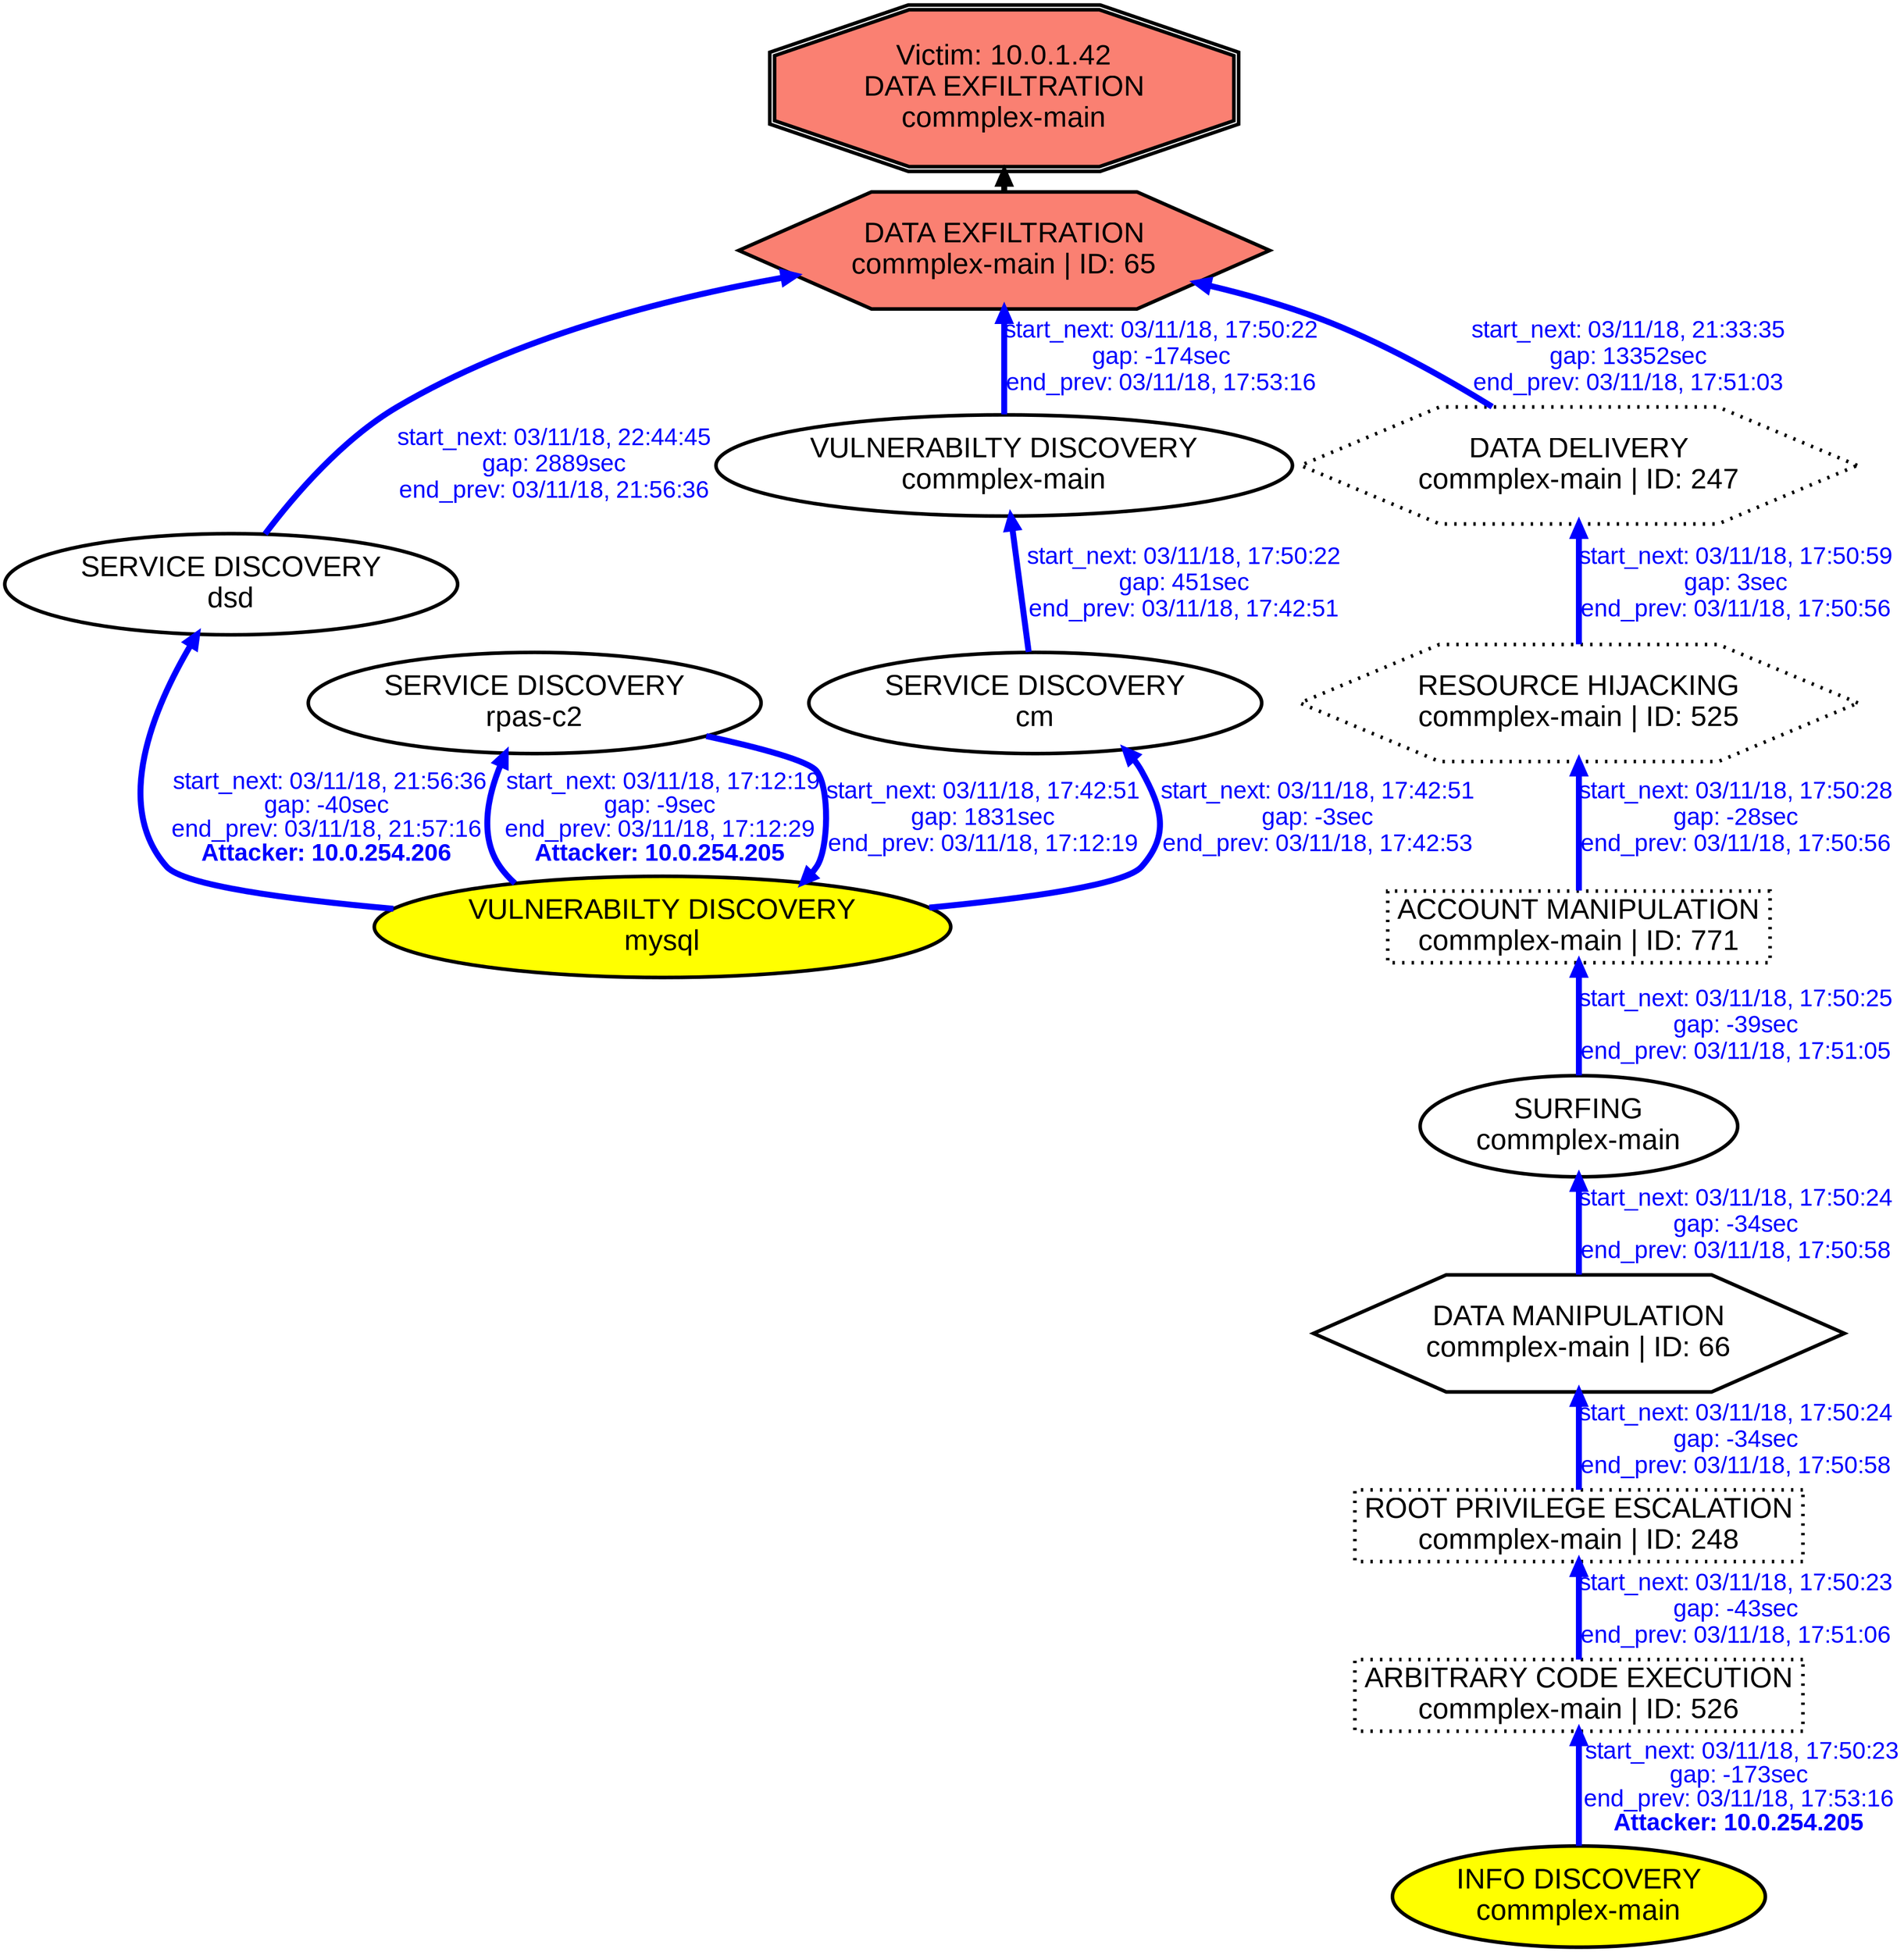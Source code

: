 digraph DATAEXFILTRATIONcommplexmain {
rankdir="BT"; 
 graph [ nodesep="0.1", ranksep="0.02"] 
 node [ fontname=Arial, fontsize=24,penwidth=3]; 
 edge [ fontname=Arial, fontsize=20,penwidth=5 ];
"Victim: 10.0.1.42
DATA EXFILTRATION
commplex-main" [shape=doubleoctagon, style=filled, fillcolor=salmon];
{ rank = max; "Victim: 10.0.1.42
DATA EXFILTRATION
commplex-main"}
"DATA EXFILTRATION
commplex-main | ID: 65" -> "Victim: 10.0.1.42
DATA EXFILTRATION
commplex-main"
"DATA EXFILTRATION
commplex-main | ID: 65" [style=filled, fillcolor= salmon]
{ rank=same; "DATA EXFILTRATION
commplex-main | ID: 65"}
"VULNERABILTY DISCOVERY
mysql" [style=filled, fillcolor= yellow]
"VULNERABILTY DISCOVERY
mysql" -> "SERVICE DISCOVERY
dsd" [ color=blue] [label=<<font color="blue"> start_next: 03/11/18, 21:56:36<br/>gap: -40sec<br/>end_prev: 03/11/18, 21:57:16</font><br/><font color="blue"><b>Attacker: 10.0.254.206</b></font>>]
"SERVICE DISCOVERY
dsd" -> "DATA EXFILTRATION
commplex-main | ID: 65" [ label="start_next: 03/11/18, 22:44:45
gap: 2889sec
end_prev: 03/11/18, 21:56:36"][ fontcolor="blue" color=blue]
"VULNERABILTY DISCOVERY
mysql" [style=filled, fillcolor= yellow]
"VULNERABILTY DISCOVERY
mysql" -> "SERVICE DISCOVERY
rpas-c2" [ color=blue] [label=<<font color="blue"> start_next: 03/11/18, 17:12:19<br/>gap: -9sec<br/>end_prev: 03/11/18, 17:12:29</font><br/><font color="blue"><b>Attacker: 10.0.254.205</b></font>>]
"SERVICE DISCOVERY
rpas-c2" -> "VULNERABILTY DISCOVERY
mysql" [ label="start_next: 03/11/18, 17:42:51
gap: 1831sec
end_prev: 03/11/18, 17:12:19"][ fontcolor="blue" color=blue]
"VULNERABILTY DISCOVERY
mysql" -> "SERVICE DISCOVERY
cm" [ label="start_next: 03/11/18, 17:42:51
gap: -3sec
end_prev: 03/11/18, 17:42:53"][ fontcolor="blue" color=blue]
"SERVICE DISCOVERY
cm" -> "VULNERABILTY DISCOVERY
commplex-main" [ label="start_next: 03/11/18, 17:50:22
gap: 451sec
end_prev: 03/11/18, 17:42:51"][ fontcolor="blue" color=blue]
"VULNERABILTY DISCOVERY
commplex-main" -> "DATA EXFILTRATION
commplex-main | ID: 65" [ label="start_next: 03/11/18, 17:50:22
gap: -174sec
end_prev: 03/11/18, 17:53:16"][ fontcolor="blue" color=blue]
"INFO DISCOVERY
commplex-main" [style=filled, fillcolor= yellow]
"INFO DISCOVERY
commplex-main" -> "ARBITRARY CODE EXECUTION
commplex-main | ID: 526" [ color=blue] [label=<<font color="blue"> start_next: 03/11/18, 17:50:23<br/>gap: -173sec<br/>end_prev: 03/11/18, 17:53:16</font><br/><font color="blue"><b>Attacker: 10.0.254.205</b></font>>]
"ARBITRARY CODE EXECUTION
commplex-main | ID: 526" -> "ROOT PRIVILEGE ESCALATION
commplex-main | ID: 248" [ label="start_next: 03/11/18, 17:50:23
gap: -43sec
end_prev: 03/11/18, 17:51:06"][ fontcolor="blue" color=blue]
"ROOT PRIVILEGE ESCALATION
commplex-main | ID: 248" -> "DATA MANIPULATION
commplex-main | ID: 66" [ label="start_next: 03/11/18, 17:50:24
gap: -34sec
end_prev: 03/11/18, 17:50:58"][ fontcolor="blue" color=blue]
"DATA MANIPULATION
commplex-main | ID: 66" -> "SURFING
commplex-main" [ label="start_next: 03/11/18, 17:50:24
gap: -34sec
end_prev: 03/11/18, 17:50:58"][ fontcolor="blue" color=blue]
"SURFING
commplex-main" -> "ACCOUNT MANIPULATION
commplex-main | ID: 771" [ label="start_next: 03/11/18, 17:50:25
gap: -39sec
end_prev: 03/11/18, 17:51:05"][ fontcolor="blue" color=blue]
"ACCOUNT MANIPULATION
commplex-main | ID: 771" -> "RESOURCE HIJACKING
commplex-main | ID: 525" [ label="start_next: 03/11/18, 17:50:28
gap: -28sec
end_prev: 03/11/18, 17:50:56"][ fontcolor="blue" color=blue]
"RESOURCE HIJACKING
commplex-main | ID: 525" -> "DATA DELIVERY
commplex-main | ID: 247" [ label="start_next: 03/11/18, 17:50:59
gap: 3sec
end_prev: 03/11/18, 17:50:56"][ fontcolor="blue" color=blue]
"DATA DELIVERY
commplex-main | ID: 247" -> "DATA EXFILTRATION
commplex-main | ID: 65" [ label="start_next: 03/11/18, 21:33:35
gap: 13352sec
end_prev: 03/11/18, 17:51:03"][ fontcolor="blue" color=blue]
"VULNERABILTY DISCOVERY
mysql" [shape=oval]
"VULNERABILTY DISCOVERY
mysql" [tooltip="ET SCAN Suspicious inbound to mySQL port 3306
ET SCAN Suspicious inbound to MSSQL port 1433
ET SCAN Suspicious inbound to PostgreSQL port 5432
ET SCAN Suspicious inbound to Oracle SQL port 1521
ET SCAN Suspicious inbound to mSQL port 4333"]
"SERVICE DISCOVERY
dsd" [shape=oval]
"SERVICE DISCOVERY
dsd" [tooltip="ET SCAN Potential VNC Scan 5900-5920
ET SCAN Potential VNC Scan 5800-5820"]
"DATA EXFILTRATION
commplex-main | ID: 65" [shape=hexagon]
"DATA EXFILTRATION
commplex-main | ID: 65" [tooltip="ETPRO WEB_SERVER Possible Information Leak Vuln CVE-2015-1648
GPL WEB_SERVER Tomcat server snoop access
GPL EXPLOIT ISAPI .ida access
GPL EXPLOIT /msadc/samples/ access
ET WEB_SERVER ColdFusion componentutils access
ET WEB_SERVER IIS 8.3 Filename With Wildcard (Possible File/Dir Bruteforce)
ET WEB_SPECIFIC_APPS PHP-CGI query string parameter vulnerability
ET WEB_SERVER /system32/ in Uri - Possible Protected Directory Access Attempt
ET WEB_SERVER Possible XXE SYSTEM ENTITY in POST BODY.
ET WEB_SERVER /etc/shadow Detected in URI
GPL EXPLOIT ISAPI .idq access"]
"SERVICE DISCOVERY
rpas-c2" [shape=oval]
"SERVICE DISCOVERY
rpas-c2" [tooltip="ET SCAN Potential VNC Scan 5900-5920
ET SCAN Potential VNC Scan 5800-5820"]
"SERVICE DISCOVERY
cm" [shape=oval]
"SERVICE DISCOVERY
cm" [tooltip="ET SCAN Potential VNC Scan 5900-5920
ET SCAN Potential VNC Scan 5800-5820"]
"VULNERABILTY DISCOVERY
commplex-main" [shape=oval]
"VULNERABILTY DISCOVERY
commplex-main" [tooltip="ET SCAN Nikto Web App Scan in Progress"]
"INFO DISCOVERY
commplex-main" [shape=oval]
"INFO DISCOVERY
commplex-main" [tooltip="GPL WEB_SERVER viewcode access
GPL WEB_SERVER .htaccess access
GPL WEB_SERVER writeto.cnf access
GPL WEB_SERVER iisadmin access
ET WEB_SPECIFIC_APPS Request to Wordpress W3TC Plug-in dbcache Directory
GPL WEB_SERVER services.cnf access
GPL EXPLOIT unicode directory traversal attempt
GPL WEB_SERVER service.cnf access
GPL EXPLOIT iisadmpwd attempt
ET WEB_SERVER PHP SESSION SuperGlobal in URI
GPL WEB_SERVER /~root access
GPL WEB_SERVER authors.pwd access
ET WEB_SERVER PHP ENV SuperGlobal in URI
GPL EXPLOIT .cnf access
ET POLICY Proxy TRACE Request - inbound
GPL WEB_SERVER .htpasswd access
GPL WEB_SERVER global.asa access
ET WEB_SERVER PHP SERVER SuperGlobal in URI
GPL EXPLOIT fpcount access
GPL WEB_SERVER globals.pl access
GPL WEB_SERVER service.pwd
GPL EXPLOIT ISAPI .idq attempt
ET WEB_SERVER PHP Easteregg Information-Disclosure (phpinfo)
GPL WEB_SERVER printenv access
GPL WEB_SERVER author.exe access
GPL EXPLOIT iissamples access
GPL EXPLOIT .htr access
ET WEB_SERVER PHP REQUEST SuperGlobal in URI"]
"ARBITRARY CODE EXECUTION
commplex-main | ID: 526" [style="dotted", shape=box]
"ARBITRARY CODE EXECUTION
commplex-main | ID: 526" [tooltip="ET WEB_SPECIFIC_APPS BASE base_stat_common.php remote file include
ET WEB_SPECIFIC_APPS Golem Gaming Portal root_path Parameter Remote File inclusion Attempt
ET WEB_SPECIFIC_APPS WEB-PHP RCE PHPBB 2004-1315
ETPRO WEB_SPECIFIC_APPS PHPMoAdmin RCE Attempt
ET CURRENT_EVENTS QNAP Shellshock CVE-2014-6271
ET WEB_SERVER Exploit Suspected PHP Injection Attack (cmd=)
ET WEB_SERVER Possible CVE-2014-6271 Attempt in Headers"]
"ROOT PRIVILEGE ESCALATION
commplex-main | ID: 248" [style="dotted", shape=box]
"ROOT PRIVILEGE ESCALATION
commplex-main | ID: 248" [tooltip="ET WEB_SERVER ColdFusion administrator access
ETPRO WEB_SPECIFIC_APPS ipTIME firmware < 9.58 RCE
GPL EXPLOIT administrators.pwd access
GPL EXPLOIT CodeRed v2 root.exe access"]
"DATA MANIPULATION
commplex-main | ID: 66" [shape=hexagon]
"DATA MANIPULATION
commplex-main | ID: 66" [tooltip="ET WEB_SERVER Possible SQL Injection Attempt SELECT FROM
ET WEB_SERVER Possible SQL Injection Attempt UNION SELECT"]
"SURFING
commplex-main" [shape=oval]
"SURFING
commplex-main" [tooltip="ET WEB_SERVER WEB-PHP phpinfo access"]
"ACCOUNT MANIPULATION
commplex-main | ID: 771" [style="dotted", shape=box]
"ACCOUNT MANIPULATION
commplex-main | ID: 771" [tooltip="GPL EXPLOIT /iisadmpwd/aexp2.htr access
ET WEB_SERVER SELECT USER SQL Injection Attempt in URI"]
"RESOURCE HIJACKING
commplex-main | ID: 525" [style="dotted", shape=hexagon]
"RESOURCE HIJACKING
commplex-main | ID: 525" [tooltip="GPL WEB_SERVER Oracle Java Process Manager access"]
"DATA DELIVERY
commplex-main | ID: 247" [style="dotted", shape=hexagon]
"DATA DELIVERY
commplex-main | ID: 247" [tooltip="ET WEB_SPECIFIC_APPS SAPID get_infochannel.inc.php Remote File inclusion Attempt
ET WEB_SPECIFIC_APPS Possible OpenSiteAdmin pageHeader.php Remote File Inclusion Attempt"]
}
